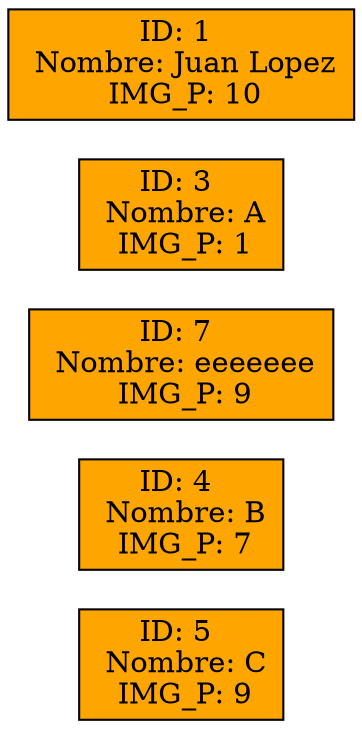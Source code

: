  digraph G {
   node [shape=record];
   rankdir=LR
   graph [ bgcolor=white];
 "nodo    0"[label="ID:            5 \n Nombre: C\n IMG_P:            9 ", fillcolor=orange, style=filled];
 "nodo    1"[label="ID:            4 \n Nombre: B\n IMG_P:            7 ", fillcolor=orange, style=filled];
 "nodo    2"[label="ID:            7 \n Nombre: eeeeeee\n IMG_P:            9 ", fillcolor=orange, style=filled];
 "nodo    3"[label="ID:            3 \n Nombre: A\n IMG_P:            1 ", fillcolor=orange, style=filled];
 "nodo    4"[label="ID:            1 \n Nombre: Juan Lopez\n IMG_P:           10 ", fillcolor=orange, style=filled];
 
 rankdir = LR
 }
